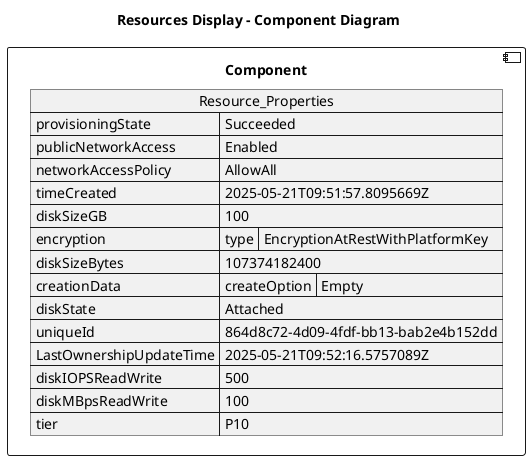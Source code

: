 @startuml

title Resources Display - Component Diagram

component Component {

json  Resource_Properties {
  "provisioningState": "Succeeded",
  "publicNetworkAccess": "Enabled",
  "networkAccessPolicy": "AllowAll",
  "timeCreated": "2025-05-21T09:51:57.8095669Z",
  "diskSizeGB": 100,
  "encryption": {
    "type": "EncryptionAtRestWithPlatformKey"
  },
  "diskSizeBytes": 107374182400,
  "creationData": {
    "createOption": "Empty"
  },
  "diskState": "Attached",
  "uniqueId": "864d8c72-4d09-4fdf-bb13-bab2e4b152dd",
  "LastOwnershipUpdateTime": "2025-05-21T09:52:16.5757089Z",
  "diskIOPSReadWrite": 500,
  "diskMBpsReadWrite": 100,
  "tier": "P10"
}
}
@enduml
